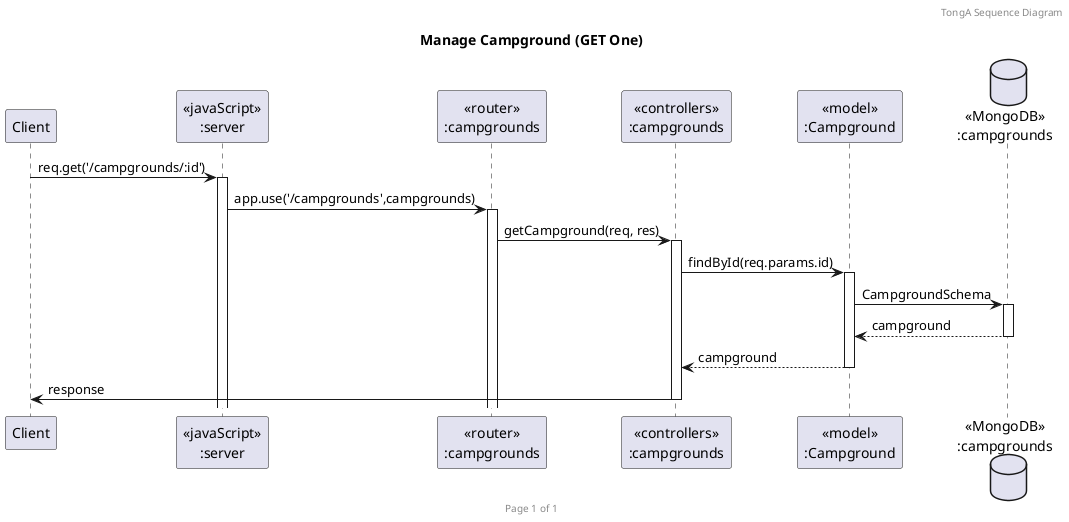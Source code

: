@startuml Manage Campground (GET One)

header TongA Sequence Diagram
footer Page %page% of %lastpage%
title "Manage Campground (GET One)"

participant "Client" as client
participant "<<javaScript>>\n:server" as server
participant "<<router>>\n:campgrounds" as routerCampgrounds
participant "<<controllers>>\n:campgrounds" as controllersCampgrounds
participant "<<model>>\n:Campground" as modelCampground
database "<<MongoDB>>\n:campgrounds" as CampgroundsDatabase

client->server ++:req.get('/campgrounds/:id')
server->routerCampgrounds ++:app.use('/campgrounds',campgrounds)
routerCampgrounds -> controllersCampgrounds ++:getCampground(req, res)
controllersCampgrounds->modelCampground ++:findById(req.params.id)
modelCampground ->CampgroundsDatabase ++: CampgroundSchema
CampgroundsDatabase --> modelCampground --: campground
controllersCampgrounds <-- modelCampground --: campground
controllersCampgrounds->client --:response

@enduml
